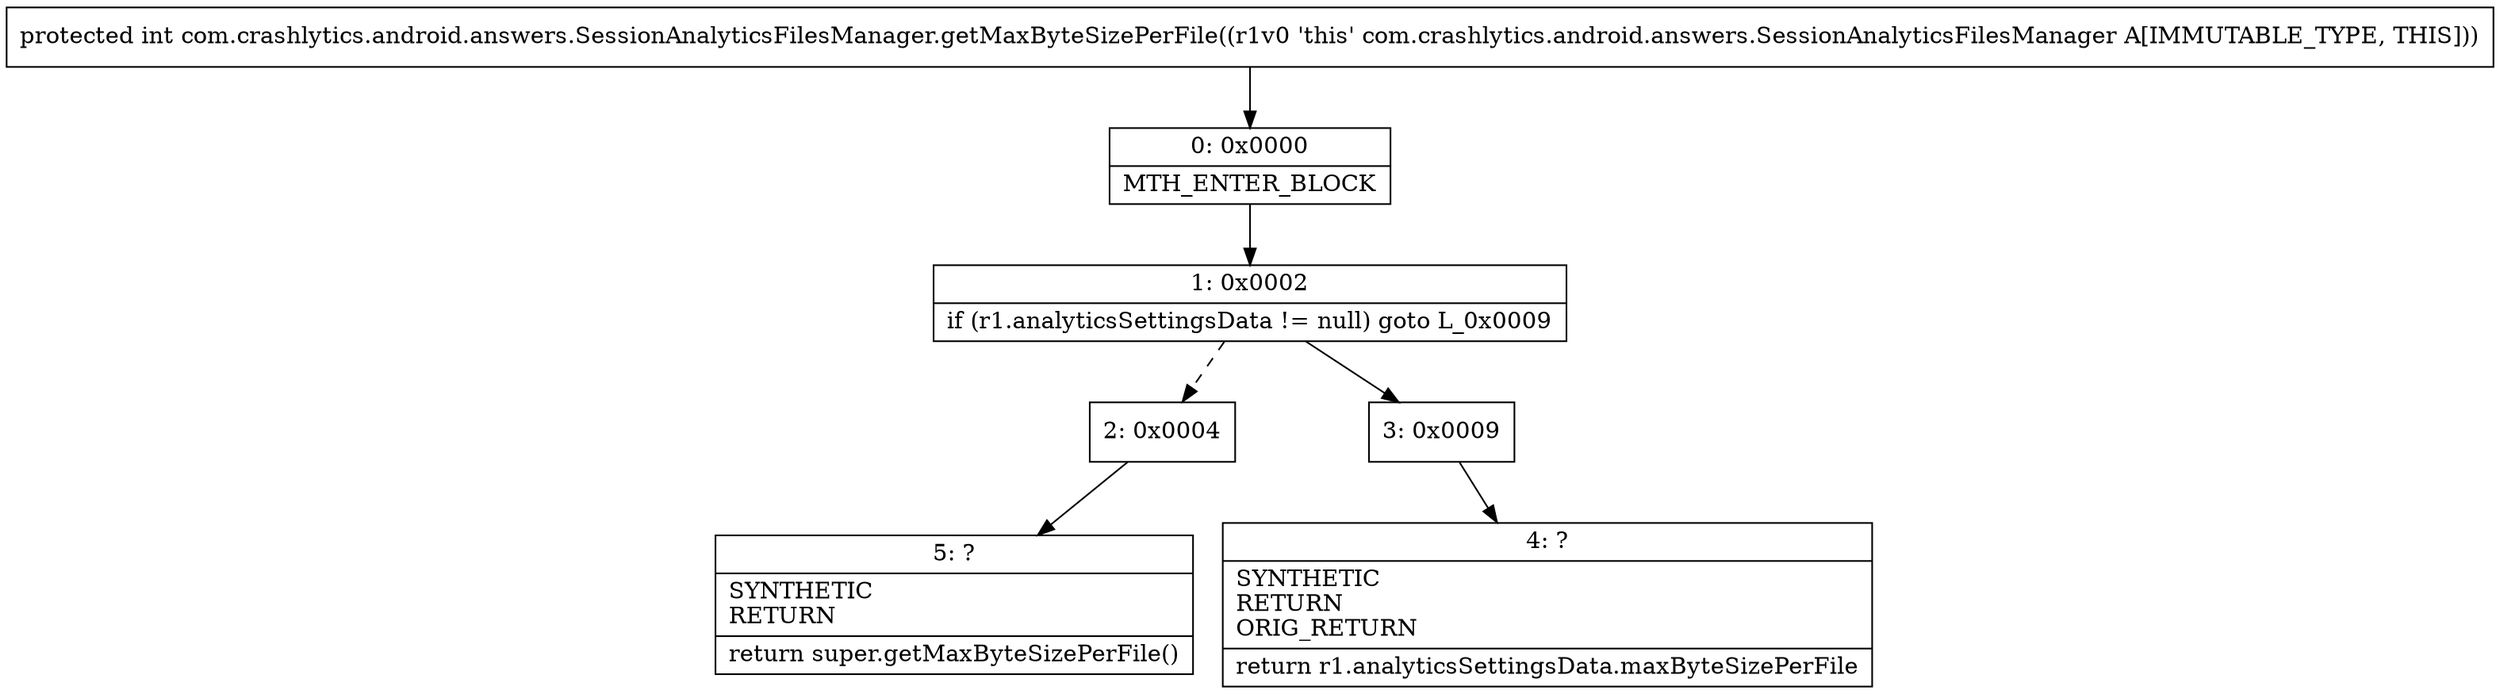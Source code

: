 digraph "CFG forcom.crashlytics.android.answers.SessionAnalyticsFilesManager.getMaxByteSizePerFile()I" {
Node_0 [shape=record,label="{0\:\ 0x0000|MTH_ENTER_BLOCK\l}"];
Node_1 [shape=record,label="{1\:\ 0x0002|if (r1.analyticsSettingsData != null) goto L_0x0009\l}"];
Node_2 [shape=record,label="{2\:\ 0x0004}"];
Node_3 [shape=record,label="{3\:\ 0x0009}"];
Node_4 [shape=record,label="{4\:\ ?|SYNTHETIC\lRETURN\lORIG_RETURN\l|return r1.analyticsSettingsData.maxByteSizePerFile\l}"];
Node_5 [shape=record,label="{5\:\ ?|SYNTHETIC\lRETURN\l|return super.getMaxByteSizePerFile()\l}"];
MethodNode[shape=record,label="{protected int com.crashlytics.android.answers.SessionAnalyticsFilesManager.getMaxByteSizePerFile((r1v0 'this' com.crashlytics.android.answers.SessionAnalyticsFilesManager A[IMMUTABLE_TYPE, THIS])) }"];
MethodNode -> Node_0;
Node_0 -> Node_1;
Node_1 -> Node_2[style=dashed];
Node_1 -> Node_3;
Node_2 -> Node_5;
Node_3 -> Node_4;
}

